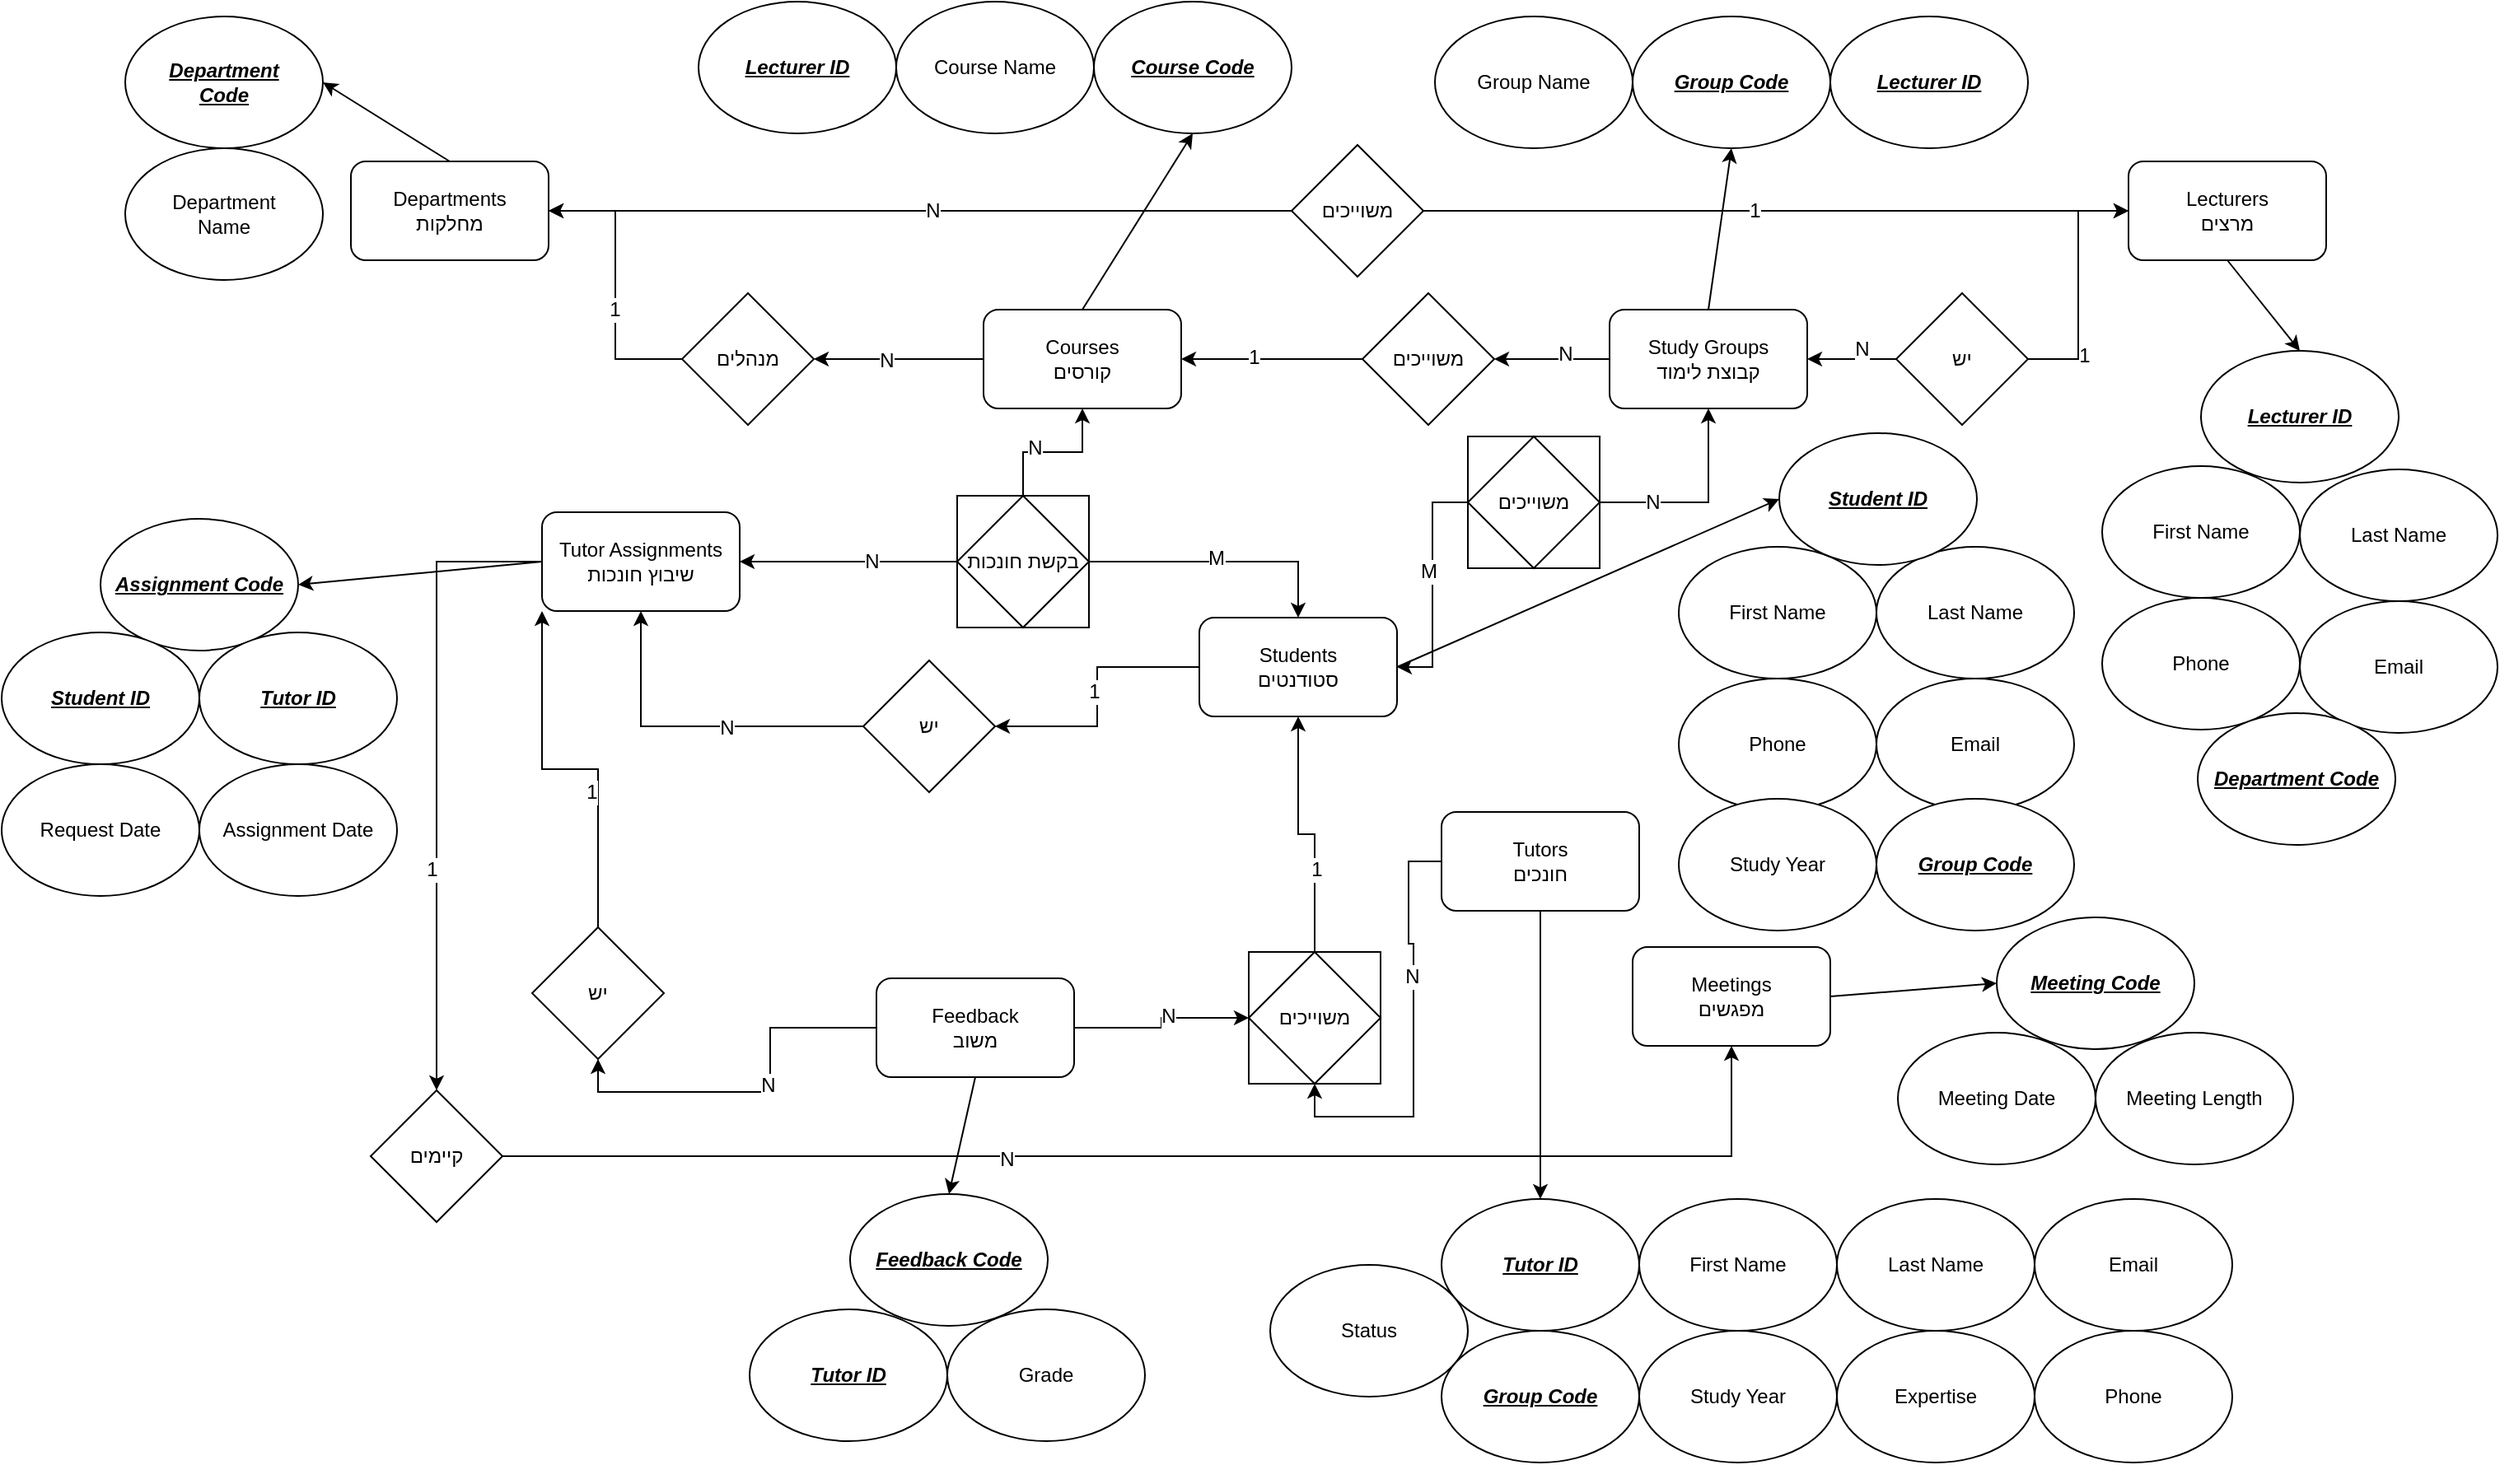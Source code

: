<mxfile version="26.1.0">
  <diagram name="Page-1" id="a6IujXmoOiZBht0mcpY3">
    <mxGraphModel dx="2769" dy="1311" grid="0" gridSize="10" guides="1" tooltips="1" connect="1" arrows="1" fold="1" page="0" pageScale="1" pageWidth="850" pageHeight="1100" math="0" shadow="0">
      <root>
        <mxCell id="0" />
        <mxCell id="1" parent="0" />
        <mxCell id="ubXc9tMK6j_qV6-4L45z-3" value="" style="whiteSpace=wrap;html=1;aspect=fixed;" parent="1" vertex="1">
          <mxGeometry x="284" y="154" width="80" height="80" as="geometry" />
        </mxCell>
        <mxCell id="ubXc9tMK6j_qV6-4L45z-2" value="" style="whiteSpace=wrap;html=1;aspect=fixed;" parent="1" vertex="1">
          <mxGeometry x="151" y="467" width="80" height="80" as="geometry" />
        </mxCell>
        <mxCell id="ig1dpiMItsrCy7IMY_-q-1" value="" style="whiteSpace=wrap;html=1;aspect=fixed;" parent="1" vertex="1">
          <mxGeometry x="-26" y="190" width="80" height="80" as="geometry" />
        </mxCell>
        <mxCell id="xtBZVn0Qx5AYOAEGLrYp-28" style="edgeStyle=orthogonalEdgeStyle;rounded=0;orthogonalLoop=1;jettySize=auto;html=1;exitX=0;exitY=0.5;exitDx=0;exitDy=0;entryX=1;entryY=0.5;entryDx=0;entryDy=0;fontFamily=Helvetica;fontSize=12;fontColor=default;resizable=1;" parent="1" source="TeQJz9SAj0sZTVsCXEOZ-1" target="xtBZVn0Qx5AYOAEGLrYp-6" edge="1">
          <mxGeometry relative="1" as="geometry" />
        </mxCell>
        <mxCell id="xtBZVn0Qx5AYOAEGLrYp-29" value="N" style="edgeLabel;html=1;align=center;verticalAlign=middle;resizable=0;points=[];strokeColor=default;fontFamily=Helvetica;fontSize=12;fontColor=default;fillColor=default;" parent="xtBZVn0Qx5AYOAEGLrYp-28" vertex="1" connectable="0">
          <mxGeometry x="-0.22" y="-3" relative="1" as="geometry">
            <mxPoint as="offset" />
          </mxGeometry>
        </mxCell>
        <mxCell id="TeQJz9SAj0sZTVsCXEOZ-1" value="Study Groups&lt;div&gt;קבוצת לימוד&lt;/div&gt;" style="rounded=1;whiteSpace=wrap;html=1;" parent="1" vertex="1">
          <mxGeometry x="370" y="77" width="120" height="60" as="geometry" />
        </mxCell>
        <mxCell id="xtBZVn0Qx5AYOAEGLrYp-32" style="edgeStyle=orthogonalEdgeStyle;rounded=0;orthogonalLoop=1;jettySize=auto;html=1;entryX=1;entryY=0.5;entryDx=0;entryDy=0;fontFamily=Helvetica;fontSize=12;fontColor=default;resizable=1;" parent="1" source="xtBZVn0Qx5AYOAEGLrYp-1" target="xtBZVn0Qx5AYOAEGLrYp-7" edge="1">
          <mxGeometry relative="1" as="geometry" />
        </mxCell>
        <mxCell id="xtBZVn0Qx5AYOAEGLrYp-33" value="N" style="edgeLabel;html=1;align=center;verticalAlign=middle;resizable=0;points=[];strokeColor=default;fontFamily=Helvetica;fontSize=12;fontColor=default;fillColor=default;" parent="xtBZVn0Qx5AYOAEGLrYp-32" vertex="1" connectable="0">
          <mxGeometry x="0.171" y="1" relative="1" as="geometry">
            <mxPoint x="1" as="offset" />
          </mxGeometry>
        </mxCell>
        <mxCell id="xtBZVn0Qx5AYOAEGLrYp-1" value="Courses&lt;div&gt;קורסים&lt;/div&gt;" style="rounded=1;whiteSpace=wrap;html=1;" parent="1" vertex="1">
          <mxGeometry x="-10" y="77" width="120" height="60" as="geometry" />
        </mxCell>
        <mxCell id="xtBZVn0Qx5AYOAEGLrYp-2" value="&lt;div&gt;Departments&lt;/div&gt;&lt;div&gt;מחלקות&lt;/div&gt;" style="rounded=1;whiteSpace=wrap;html=1;" parent="1" vertex="1">
          <mxGeometry x="-394" y="-13" width="120" height="60" as="geometry" />
        </mxCell>
        <mxCell id="xtBZVn0Qx5AYOAEGLrYp-3" value="Lecturers&lt;div&gt;מרצים&lt;/div&gt;" style="rounded=1;whiteSpace=wrap;html=1;" parent="1" vertex="1">
          <mxGeometry x="685" y="-13" width="120" height="60" as="geometry" />
        </mxCell>
        <mxCell id="xtBZVn0Qx5AYOAEGLrYp-19" style="edgeStyle=orthogonalEdgeStyle;rounded=0;orthogonalLoop=1;jettySize=auto;html=1;entryX=1;entryY=0.5;entryDx=0;entryDy=0;fontFamily=Helvetica;fontSize=12;fontColor=default;resizable=1;" parent="1" source="xtBZVn0Qx5AYOAEGLrYp-4" target="xtBZVn0Qx5AYOAEGLrYp-2" edge="1">
          <mxGeometry relative="1" as="geometry" />
        </mxCell>
        <mxCell id="xtBZVn0Qx5AYOAEGLrYp-20" value="N" style="edgeLabel;html=1;align=center;verticalAlign=middle;resizable=0;points=[];strokeColor=default;fontFamily=Helvetica;fontSize=12;fontColor=default;fillColor=default;" parent="xtBZVn0Qx5AYOAEGLrYp-19" vertex="1" connectable="0">
          <mxGeometry x="-0.033" relative="1" as="geometry">
            <mxPoint as="offset" />
          </mxGeometry>
        </mxCell>
        <mxCell id="xtBZVn0Qx5AYOAEGLrYp-21" style="edgeStyle=orthogonalEdgeStyle;rounded=0;orthogonalLoop=1;jettySize=auto;html=1;entryX=0;entryY=0.5;entryDx=0;entryDy=0;fontFamily=Helvetica;fontSize=12;fontColor=default;resizable=1;" parent="1" source="xtBZVn0Qx5AYOAEGLrYp-4" target="xtBZVn0Qx5AYOAEGLrYp-3" edge="1">
          <mxGeometry relative="1" as="geometry" />
        </mxCell>
        <mxCell id="xtBZVn0Qx5AYOAEGLrYp-22" value="1" style="edgeLabel;html=1;align=center;verticalAlign=middle;resizable=0;points=[];strokeColor=default;fontFamily=Helvetica;fontSize=12;fontColor=default;fillColor=default;" parent="xtBZVn0Qx5AYOAEGLrYp-21" vertex="1" connectable="0">
          <mxGeometry x="-0.062" relative="1" as="geometry">
            <mxPoint as="offset" />
          </mxGeometry>
        </mxCell>
        <mxCell id="xtBZVn0Qx5AYOAEGLrYp-4" value="משוייכים" style="rhombus;whiteSpace=wrap;html=1;movable=1;resizable=1;rotatable=1;deletable=1;editable=1;locked=0;connectable=1;" parent="1" vertex="1">
          <mxGeometry x="177" y="-23" width="80" height="80" as="geometry" />
        </mxCell>
        <mxCell id="xtBZVn0Qx5AYOAEGLrYp-30" style="edgeStyle=orthogonalEdgeStyle;rounded=0;orthogonalLoop=1;jettySize=auto;html=1;entryX=1;entryY=0.5;entryDx=0;entryDy=0;fontFamily=Helvetica;fontSize=12;fontColor=default;resizable=1;" parent="1" source="xtBZVn0Qx5AYOAEGLrYp-6" target="xtBZVn0Qx5AYOAEGLrYp-1" edge="1">
          <mxGeometry relative="1" as="geometry" />
        </mxCell>
        <mxCell id="xtBZVn0Qx5AYOAEGLrYp-31" value="1" style="edgeLabel;html=1;align=center;verticalAlign=middle;resizable=0;points=[];strokeColor=default;fontFamily=Helvetica;fontSize=12;fontColor=default;fillColor=default;" parent="xtBZVn0Qx5AYOAEGLrYp-30" vertex="1" connectable="0">
          <mxGeometry x="0.203" y="-1" relative="1" as="geometry">
            <mxPoint as="offset" />
          </mxGeometry>
        </mxCell>
        <mxCell id="xtBZVn0Qx5AYOAEGLrYp-6" value="משוייכים" style="rhombus;whiteSpace=wrap;html=1;strokeColor=default;align=center;verticalAlign=middle;fontFamily=Helvetica;fontSize=12;fontColor=default;resizable=1;fillColor=default;" parent="1" vertex="1">
          <mxGeometry x="220" y="67" width="80" height="80" as="geometry" />
        </mxCell>
        <mxCell id="xtBZVn0Qx5AYOAEGLrYp-34" style="edgeStyle=orthogonalEdgeStyle;rounded=0;orthogonalLoop=1;jettySize=auto;html=1;entryX=1;entryY=0.5;entryDx=0;entryDy=0;fontFamily=Helvetica;fontSize=12;fontColor=default;resizable=1;" parent="1" source="xtBZVn0Qx5AYOAEGLrYp-7" target="xtBZVn0Qx5AYOAEGLrYp-2" edge="1">
          <mxGeometry relative="1" as="geometry" />
        </mxCell>
        <mxCell id="xtBZVn0Qx5AYOAEGLrYp-35" value="1" style="edgeLabel;html=1;align=center;verticalAlign=middle;resizable=0;points=[];strokeColor=default;fontFamily=Helvetica;fontSize=12;fontColor=default;fillColor=default;" parent="xtBZVn0Qx5AYOAEGLrYp-34" vertex="1" connectable="0">
          <mxGeometry x="-0.176" y="2" relative="1" as="geometry">
            <mxPoint x="1" as="offset" />
          </mxGeometry>
        </mxCell>
        <mxCell id="xtBZVn0Qx5AYOAEGLrYp-7" value="מנהלים" style="rhombus;whiteSpace=wrap;html=1;strokeColor=default;align=center;verticalAlign=middle;fontFamily=Helvetica;fontSize=12;fontColor=default;resizable=1;fillColor=default;" parent="1" vertex="1">
          <mxGeometry x="-193" y="67" width="80" height="80" as="geometry" />
        </mxCell>
        <mxCell id="xtBZVn0Qx5AYOAEGLrYp-24" style="edgeStyle=orthogonalEdgeStyle;rounded=0;orthogonalLoop=1;jettySize=auto;html=1;entryX=0;entryY=0.5;entryDx=0;entryDy=0;fontFamily=Helvetica;fontSize=12;fontColor=default;resizable=1;" parent="1" source="xtBZVn0Qx5AYOAEGLrYp-8" target="xtBZVn0Qx5AYOAEGLrYp-3" edge="1">
          <mxGeometry relative="1" as="geometry" />
        </mxCell>
        <mxCell id="xtBZVn0Qx5AYOAEGLrYp-25" value="1" style="edgeLabel;html=1;align=center;verticalAlign=middle;resizable=0;points=[];strokeColor=default;fontFamily=Helvetica;fontSize=12;fontColor=default;fillColor=default;" parent="xtBZVn0Qx5AYOAEGLrYp-24" vertex="1" connectable="0">
          <mxGeometry x="-0.559" y="-2" relative="1" as="geometry">
            <mxPoint x="1" y="1" as="offset" />
          </mxGeometry>
        </mxCell>
        <mxCell id="xtBZVn0Qx5AYOAEGLrYp-26" style="edgeStyle=orthogonalEdgeStyle;rounded=0;orthogonalLoop=1;jettySize=auto;html=1;entryX=1;entryY=0.5;entryDx=0;entryDy=0;fontFamily=Helvetica;fontSize=12;fontColor=default;resizable=1;" parent="1" source="xtBZVn0Qx5AYOAEGLrYp-8" target="TeQJz9SAj0sZTVsCXEOZ-1" edge="1">
          <mxGeometry relative="1" as="geometry" />
        </mxCell>
        <mxCell id="xtBZVn0Qx5AYOAEGLrYp-27" value="N" style="edgeLabel;html=1;align=center;verticalAlign=middle;resizable=0;points=[];strokeColor=default;fontFamily=Helvetica;fontSize=12;fontColor=default;fillColor=default;" parent="xtBZVn0Qx5AYOAEGLrYp-26" vertex="1" connectable="0">
          <mxGeometry x="-0.187" y="-4" relative="1" as="geometry">
            <mxPoint x="1" y="-2" as="offset" />
          </mxGeometry>
        </mxCell>
        <mxCell id="xtBZVn0Qx5AYOAEGLrYp-8" value="יש" style="rhombus;whiteSpace=wrap;html=1;strokeColor=default;align=center;verticalAlign=middle;fontFamily=Helvetica;fontSize=12;fontColor=default;resizable=1;fillColor=default;" parent="1" vertex="1">
          <mxGeometry x="544" y="67" width="80" height="80" as="geometry" />
        </mxCell>
        <mxCell id="xtBZVn0Qx5AYOAEGLrYp-42" style="edgeStyle=orthogonalEdgeStyle;rounded=0;orthogonalLoop=1;jettySize=auto;html=1;entryX=0.5;entryY=1;entryDx=0;entryDy=0;fontFamily=Helvetica;fontSize=12;fontColor=default;resizable=1;" parent="1" source="xtBZVn0Qx5AYOAEGLrYp-9" target="TeQJz9SAj0sZTVsCXEOZ-1" edge="1">
          <mxGeometry relative="1" as="geometry" />
        </mxCell>
        <mxCell id="xtBZVn0Qx5AYOAEGLrYp-43" value="N" style="edgeLabel;html=1;align=center;verticalAlign=middle;resizable=0;points=[];strokeColor=default;fontFamily=Helvetica;fontSize=12;fontColor=default;fillColor=default;" parent="xtBZVn0Qx5AYOAEGLrYp-42" vertex="1" connectable="0">
          <mxGeometry x="-0.48" relative="1" as="geometry">
            <mxPoint as="offset" />
          </mxGeometry>
        </mxCell>
        <mxCell id="xtBZVn0Qx5AYOAEGLrYp-46" style="edgeStyle=orthogonalEdgeStyle;rounded=0;orthogonalLoop=1;jettySize=auto;html=1;entryX=1;entryY=0.5;entryDx=0;entryDy=0;fontFamily=Helvetica;fontSize=12;fontColor=default;resizable=1;" parent="1" source="xtBZVn0Qx5AYOAEGLrYp-9" target="xtBZVn0Qx5AYOAEGLrYp-13" edge="1">
          <mxGeometry relative="1" as="geometry" />
        </mxCell>
        <mxCell id="xtBZVn0Qx5AYOAEGLrYp-47" value="M" style="edgeLabel;html=1;align=center;verticalAlign=middle;resizable=0;points=[];strokeColor=default;fontFamily=Helvetica;fontSize=12;fontColor=default;fillColor=default;" parent="xtBZVn0Qx5AYOAEGLrYp-46" vertex="1" connectable="0">
          <mxGeometry x="-0.119" y="-3" relative="1" as="geometry">
            <mxPoint as="offset" />
          </mxGeometry>
        </mxCell>
        <mxCell id="xtBZVn0Qx5AYOAEGLrYp-9" value="משוייכים" style="rhombus;whiteSpace=wrap;html=1;strokeColor=default;align=center;verticalAlign=middle;fontFamily=Helvetica;fontSize=12;fontColor=default;resizable=1;fillColor=default;" parent="1" vertex="1">
          <mxGeometry x="284" y="154" width="80" height="80" as="geometry" />
        </mxCell>
        <mxCell id="xtBZVn0Qx5AYOAEGLrYp-36" style="edgeStyle=orthogonalEdgeStyle;rounded=0;orthogonalLoop=1;jettySize=auto;html=1;fontFamily=Helvetica;fontSize=12;fontColor=default;resizable=1;" parent="1" source="xtBZVn0Qx5AYOAEGLrYp-10" target="xtBZVn0Qx5AYOAEGLrYp-1" edge="1">
          <mxGeometry relative="1" as="geometry" />
        </mxCell>
        <mxCell id="xtBZVn0Qx5AYOAEGLrYp-37" value="N" style="edgeLabel;html=1;align=center;verticalAlign=middle;resizable=0;points=[];strokeColor=default;fontFamily=Helvetica;fontSize=12;fontColor=default;fillColor=default;" parent="xtBZVn0Qx5AYOAEGLrYp-36" vertex="1" connectable="0">
          <mxGeometry x="-0.245" y="3" relative="1" as="geometry">
            <mxPoint as="offset" />
          </mxGeometry>
        </mxCell>
        <mxCell id="xtBZVn0Qx5AYOAEGLrYp-38" style="edgeStyle=orthogonalEdgeStyle;rounded=0;orthogonalLoop=1;jettySize=auto;html=1;entryX=1;entryY=0.5;entryDx=0;entryDy=0;fontFamily=Helvetica;fontSize=12;fontColor=default;resizable=1;" parent="1" source="xtBZVn0Qx5AYOAEGLrYp-10" target="xtBZVn0Qx5AYOAEGLrYp-11" edge="1">
          <mxGeometry relative="1" as="geometry" />
        </mxCell>
        <mxCell id="xtBZVn0Qx5AYOAEGLrYp-39" value="N" style="edgeLabel;html=1;align=center;verticalAlign=middle;resizable=0;points=[];strokeColor=default;fontFamily=Helvetica;fontSize=12;fontColor=default;fillColor=default;" parent="xtBZVn0Qx5AYOAEGLrYp-38" vertex="1" connectable="0">
          <mxGeometry x="-0.207" relative="1" as="geometry">
            <mxPoint as="offset" />
          </mxGeometry>
        </mxCell>
        <mxCell id="xtBZVn0Qx5AYOAEGLrYp-40" style="edgeStyle=orthogonalEdgeStyle;rounded=0;orthogonalLoop=1;jettySize=auto;html=1;entryX=0.5;entryY=0;entryDx=0;entryDy=0;fontFamily=Helvetica;fontSize=12;fontColor=default;resizable=1;" parent="1" source="xtBZVn0Qx5AYOAEGLrYp-10" target="xtBZVn0Qx5AYOAEGLrYp-13" edge="1">
          <mxGeometry relative="1" as="geometry" />
        </mxCell>
        <mxCell id="xtBZVn0Qx5AYOAEGLrYp-41" value="M" style="edgeLabel;html=1;align=center;verticalAlign=middle;resizable=0;points=[];strokeColor=default;fontFamily=Helvetica;fontSize=12;fontColor=default;fillColor=default;" parent="xtBZVn0Qx5AYOAEGLrYp-40" vertex="1" connectable="0">
          <mxGeometry x="-0.046" y="2" relative="1" as="geometry">
            <mxPoint as="offset" />
          </mxGeometry>
        </mxCell>
        <mxCell id="xtBZVn0Qx5AYOAEGLrYp-64" style="edgeStyle=orthogonalEdgeStyle;rounded=0;orthogonalLoop=1;jettySize=auto;html=1;fontFamily=Helvetica;fontSize=12;fontColor=default;resizable=1;entryX=0.5;entryY=0;entryDx=0;entryDy=0;" parent="1" source="xtBZVn0Qx5AYOAEGLrYp-11" target="xtBZVn0Qx5AYOAEGLrYp-67" edge="1">
          <mxGeometry relative="1" as="geometry">
            <mxPoint x="-373" y="763" as="targetPoint" />
          </mxGeometry>
        </mxCell>
        <mxCell id="xtBZVn0Qx5AYOAEGLrYp-68" value="1" style="edgeLabel;html=1;align=center;verticalAlign=middle;resizable=0;points=[];strokeColor=default;fontFamily=Helvetica;fontSize=12;fontColor=default;fillColor=default;" parent="xtBZVn0Qx5AYOAEGLrYp-64" vertex="1" connectable="0">
          <mxGeometry x="0.304" y="-3" relative="1" as="geometry">
            <mxPoint as="offset" />
          </mxGeometry>
        </mxCell>
        <mxCell id="xtBZVn0Qx5AYOAEGLrYp-10" value="&lt;div&gt;בקשת חונכות&lt;/div&gt;" style="rhombus;whiteSpace=wrap;html=1;strokeColor=default;align=center;verticalAlign=middle;fontFamily=Helvetica;fontSize=12;fontColor=default;resizable=1;fillColor=default;" parent="1" vertex="1">
          <mxGeometry x="-26" y="190" width="80" height="80" as="geometry" />
        </mxCell>
        <mxCell id="xtBZVn0Qx5AYOAEGLrYp-11" value="Tutor Assignments&lt;div&gt;שיבוץ חונכות&lt;/div&gt;" style="rounded=1;whiteSpace=wrap;html=1;strokeColor=default;align=center;verticalAlign=middle;fontFamily=Helvetica;fontSize=12;fontColor=default;resizable=1;fillColor=default;" parent="1" vertex="1">
          <mxGeometry x="-278" y="200" width="120" height="60" as="geometry" />
        </mxCell>
        <mxCell id="xtBZVn0Qx5AYOAEGLrYp-50" style="edgeStyle=orthogonalEdgeStyle;rounded=0;orthogonalLoop=1;jettySize=auto;html=1;fontFamily=Helvetica;fontSize=12;fontColor=default;resizable=1;" parent="1" source="xtBZVn0Qx5AYOAEGLrYp-12" target="xtBZVn0Qx5AYOAEGLrYp-11" edge="1">
          <mxGeometry relative="1" as="geometry" />
        </mxCell>
        <mxCell id="xtBZVn0Qx5AYOAEGLrYp-51" value="N" style="edgeLabel;html=1;align=center;verticalAlign=middle;resizable=0;points=[];strokeColor=default;fontFamily=Helvetica;fontSize=12;fontColor=default;fillColor=default;" parent="xtBZVn0Qx5AYOAEGLrYp-50" vertex="1" connectable="0">
          <mxGeometry x="-0.185" y="1" relative="1" as="geometry">
            <mxPoint as="offset" />
          </mxGeometry>
        </mxCell>
        <mxCell id="xtBZVn0Qx5AYOAEGLrYp-12" value="יש" style="rhombus;whiteSpace=wrap;html=1;strokeColor=default;align=center;verticalAlign=middle;fontFamily=Helvetica;fontSize=12;fontColor=default;resizable=1;fillColor=default;" parent="1" vertex="1">
          <mxGeometry x="-83" y="290" width="80" height="80" as="geometry" />
        </mxCell>
        <mxCell id="xtBZVn0Qx5AYOAEGLrYp-48" style="edgeStyle=orthogonalEdgeStyle;rounded=0;orthogonalLoop=1;jettySize=auto;html=1;entryX=1;entryY=0.5;entryDx=0;entryDy=0;fontFamily=Helvetica;fontSize=12;fontColor=default;resizable=1;" parent="1" source="xtBZVn0Qx5AYOAEGLrYp-13" target="xtBZVn0Qx5AYOAEGLrYp-12" edge="1">
          <mxGeometry relative="1" as="geometry" />
        </mxCell>
        <mxCell id="xtBZVn0Qx5AYOAEGLrYp-49" value="1" style="edgeLabel;html=1;align=center;verticalAlign=middle;resizable=0;points=[];strokeColor=default;fontFamily=Helvetica;fontSize=12;fontColor=default;fillColor=default;" parent="xtBZVn0Qx5AYOAEGLrYp-48" vertex="1" connectable="0">
          <mxGeometry x="-0.041" y="-2" relative="1" as="geometry">
            <mxPoint as="offset" />
          </mxGeometry>
        </mxCell>
        <mxCell id="xtBZVn0Qx5AYOAEGLrYp-13" value="Students &lt;br&gt;&lt;div&gt;סטודנטים&lt;/div&gt;" style="rounded=1;whiteSpace=wrap;html=1;strokeColor=default;align=center;verticalAlign=middle;fontFamily=Helvetica;fontSize=12;fontColor=default;resizable=1;fillColor=default;" parent="1" vertex="1">
          <mxGeometry x="121" y="264" width="120" height="60" as="geometry" />
        </mxCell>
        <mxCell id="xtBZVn0Qx5AYOAEGLrYp-14" value="Meetings&lt;div&gt;מפגשים&lt;/div&gt;" style="rounded=1;whiteSpace=wrap;html=1;strokeColor=default;align=center;verticalAlign=middle;fontFamily=Helvetica;fontSize=12;fontColor=default;resizable=1;fillColor=default;" parent="1" vertex="1">
          <mxGeometry x="384" y="464" width="120" height="60" as="geometry" />
        </mxCell>
        <mxCell id="xtBZVn0Qx5AYOAEGLrYp-58" style="edgeStyle=orthogonalEdgeStyle;rounded=0;orthogonalLoop=1;jettySize=auto;html=1;entryX=0.5;entryY=1;entryDx=0;entryDy=0;fontFamily=Helvetica;fontSize=12;fontColor=default;resizable=1;" parent="1" source="xtBZVn0Qx5AYOAEGLrYp-15" target="xtBZVn0Qx5AYOAEGLrYp-13" edge="1">
          <mxGeometry relative="1" as="geometry" />
        </mxCell>
        <mxCell id="xtBZVn0Qx5AYOAEGLrYp-59" value="1" style="edgeLabel;html=1;align=center;verticalAlign=middle;resizable=0;points=[];strokeColor=default;fontFamily=Helvetica;fontSize=12;fontColor=default;fillColor=default;" parent="xtBZVn0Qx5AYOAEGLrYp-58" vertex="1" connectable="0">
          <mxGeometry x="-0.339" y="-1" relative="1" as="geometry">
            <mxPoint as="offset" />
          </mxGeometry>
        </mxCell>
        <mxCell id="xtBZVn0Qx5AYOAEGLrYp-15" value="משוייכים" style="rhombus;whiteSpace=wrap;html=1;strokeColor=default;align=center;verticalAlign=middle;fontFamily=Helvetica;fontSize=12;fontColor=default;resizable=1;fillColor=default;" parent="1" vertex="1">
          <mxGeometry x="151" y="467" width="80" height="80" as="geometry" />
        </mxCell>
        <mxCell id="xtBZVn0Qx5AYOAEGLrYp-60" style="edgeStyle=orthogonalEdgeStyle;rounded=0;orthogonalLoop=1;jettySize=auto;html=1;entryX=0.5;entryY=1;entryDx=0;entryDy=0;fontFamily=Helvetica;fontSize=12;fontColor=default;resizable=1;" parent="1" source="xtBZVn0Qx5AYOAEGLrYp-16" target="xtBZVn0Qx5AYOAEGLrYp-15" edge="1">
          <mxGeometry relative="1" as="geometry" />
        </mxCell>
        <mxCell id="xtBZVn0Qx5AYOAEGLrYp-61" value="N" style="edgeLabel;html=1;align=center;verticalAlign=middle;resizable=0;points=[];strokeColor=default;fontFamily=Helvetica;fontSize=12;fontColor=default;fillColor=default;" parent="xtBZVn0Qx5AYOAEGLrYp-60" vertex="1" connectable="0">
          <mxGeometry x="-0.279" y="-2" relative="1" as="geometry">
            <mxPoint x="1" as="offset" />
          </mxGeometry>
        </mxCell>
        <mxCell id="xtBZVn0Qx5AYOAEGLrYp-16" value="&lt;div&gt;Tutors&lt;/div&gt;&lt;div&gt;חונכים&lt;/div&gt;" style="rounded=1;whiteSpace=wrap;html=1;strokeColor=default;align=center;verticalAlign=middle;fontFamily=Helvetica;fontSize=12;fontColor=default;resizable=1;fillColor=default;" parent="1" vertex="1">
          <mxGeometry x="268" y="382" width="120" height="60" as="geometry" />
        </mxCell>
        <mxCell id="xtBZVn0Qx5AYOAEGLrYp-54" style="edgeStyle=orthogonalEdgeStyle;rounded=0;orthogonalLoop=1;jettySize=auto;html=1;entryX=0.5;entryY=1;entryDx=0;entryDy=0;fontFamily=Helvetica;fontSize=12;fontColor=default;resizable=1;" parent="1" source="xtBZVn0Qx5AYOAEGLrYp-17" target="xtBZVn0Qx5AYOAEGLrYp-18" edge="1">
          <mxGeometry relative="1" as="geometry" />
        </mxCell>
        <mxCell id="xtBZVn0Qx5AYOAEGLrYp-55" value="N" style="edgeLabel;html=1;align=center;verticalAlign=middle;resizable=0;points=[];strokeColor=default;fontFamily=Helvetica;fontSize=12;fontColor=default;fillColor=default;" parent="xtBZVn0Qx5AYOAEGLrYp-54" vertex="1" connectable="0">
          <mxGeometry x="-0.133" y="-2" relative="1" as="geometry">
            <mxPoint as="offset" />
          </mxGeometry>
        </mxCell>
        <mxCell id="xtBZVn0Qx5AYOAEGLrYp-56" style="edgeStyle=orthogonalEdgeStyle;rounded=0;orthogonalLoop=1;jettySize=auto;html=1;entryX=0;entryY=0.5;entryDx=0;entryDy=0;fontFamily=Helvetica;fontSize=12;fontColor=default;resizable=1;" parent="1" source="xtBZVn0Qx5AYOAEGLrYp-17" target="xtBZVn0Qx5AYOAEGLrYp-15" edge="1">
          <mxGeometry relative="1" as="geometry" />
        </mxCell>
        <mxCell id="xtBZVn0Qx5AYOAEGLrYp-57" value="N" style="edgeLabel;html=1;align=center;verticalAlign=middle;resizable=0;points=[];strokeColor=default;fontFamily=Helvetica;fontSize=12;fontColor=default;fillColor=default;" parent="xtBZVn0Qx5AYOAEGLrYp-56" vertex="1" connectable="0">
          <mxGeometry x="0.129" y="1" relative="1" as="geometry">
            <mxPoint as="offset" />
          </mxGeometry>
        </mxCell>
        <mxCell id="xtBZVn0Qx5AYOAEGLrYp-17" value="Feedback&lt;div&gt;משוב&lt;/div&gt;" style="rounded=1;whiteSpace=wrap;html=1;strokeColor=default;align=center;verticalAlign=middle;fontFamily=Helvetica;fontSize=12;fontColor=default;resizable=1;fillColor=default;" parent="1" vertex="1">
          <mxGeometry x="-75" y="483" width="120" height="60" as="geometry" />
        </mxCell>
        <mxCell id="xtBZVn0Qx5AYOAEGLrYp-52" style="edgeStyle=orthogonalEdgeStyle;rounded=0;orthogonalLoop=1;jettySize=auto;html=1;entryX=0;entryY=1;entryDx=0;entryDy=0;fontFamily=Helvetica;fontSize=12;fontColor=default;resizable=1;" parent="1" source="xtBZVn0Qx5AYOAEGLrYp-18" target="xtBZVn0Qx5AYOAEGLrYp-11" edge="1">
          <mxGeometry relative="1" as="geometry" />
        </mxCell>
        <mxCell id="xtBZVn0Qx5AYOAEGLrYp-53" value="1" style="edgeLabel;html=1;align=center;verticalAlign=middle;resizable=0;points=[];strokeColor=default;fontFamily=Helvetica;fontSize=12;fontColor=default;fillColor=default;" parent="xtBZVn0Qx5AYOAEGLrYp-52" vertex="1" connectable="0">
          <mxGeometry x="-0.27" y="4" relative="1" as="geometry">
            <mxPoint as="offset" />
          </mxGeometry>
        </mxCell>
        <mxCell id="xtBZVn0Qx5AYOAEGLrYp-18" value="יש" style="rhombus;whiteSpace=wrap;html=1;strokeColor=default;align=center;verticalAlign=middle;fontFamily=Helvetica;fontSize=12;fontColor=default;resizable=1;fillColor=default;" parent="1" vertex="1">
          <mxGeometry x="-284" y="452" width="80" height="80" as="geometry" />
        </mxCell>
        <mxCell id="xtBZVn0Qx5AYOAEGLrYp-70" style="edgeStyle=orthogonalEdgeStyle;rounded=0;orthogonalLoop=1;jettySize=auto;html=1;entryX=0.5;entryY=1;entryDx=0;entryDy=0;fontFamily=Helvetica;fontSize=12;fontColor=default;resizable=1;" parent="1" source="xtBZVn0Qx5AYOAEGLrYp-67" target="xtBZVn0Qx5AYOAEGLrYp-14" edge="1">
          <mxGeometry relative="1" as="geometry" />
        </mxCell>
        <mxCell id="xtBZVn0Qx5AYOAEGLrYp-71" value="N" style="edgeLabel;html=1;align=center;verticalAlign=middle;resizable=0;points=[];strokeColor=default;fontFamily=Helvetica;fontSize=12;fontColor=default;fillColor=default;" parent="xtBZVn0Qx5AYOAEGLrYp-70" vertex="1" connectable="0">
          <mxGeometry x="-0.248" y="-2" relative="1" as="geometry">
            <mxPoint as="offset" />
          </mxGeometry>
        </mxCell>
        <mxCell id="xtBZVn0Qx5AYOAEGLrYp-67" value="קיימים" style="rhombus;whiteSpace=wrap;html=1;strokeColor=default;align=center;verticalAlign=middle;fontFamily=Helvetica;fontSize=12;fontColor=default;resizable=1;fillColor=default;" parent="1" vertex="1">
          <mxGeometry x="-382" y="551" width="80" height="80" as="geometry" />
        </mxCell>
        <mxCell id="ig1dpiMItsrCy7IMY_-q-5" value="&lt;div&gt;Department&lt;/div&gt;Name" style="ellipse;whiteSpace=wrap;html=1;" parent="1" vertex="1">
          <mxGeometry x="-531" y="-21" width="120" height="80" as="geometry" />
        </mxCell>
        <mxCell id="ig1dpiMItsrCy7IMY_-q-6" value="&lt;div&gt;&lt;i&gt;&lt;b&gt;&lt;u&gt;Department&lt;/u&gt;&lt;/b&gt;&lt;/i&gt;&lt;/div&gt;&lt;div&gt;&lt;i&gt;&lt;b&gt;&lt;u&gt;Code&lt;/u&gt;&lt;/b&gt;&lt;/i&gt;&lt;/div&gt;" style="ellipse;whiteSpace=wrap;html=1;" parent="1" vertex="1">
          <mxGeometry x="-531" y="-101" width="120" height="80" as="geometry" />
        </mxCell>
        <mxCell id="ig1dpiMItsrCy7IMY_-q-10" value="" style="endArrow=classic;html=1;rounded=0;exitX=0.5;exitY=0;exitDx=0;exitDy=0;entryX=1;entryY=0.5;entryDx=0;entryDy=0;" parent="1" source="xtBZVn0Qx5AYOAEGLrYp-2" target="ig1dpiMItsrCy7IMY_-q-6" edge="1">
          <mxGeometry width="50" height="50" relative="1" as="geometry">
            <mxPoint x="-316" y="-48" as="sourcePoint" />
            <mxPoint x="-266" y="-98" as="targetPoint" />
          </mxGeometry>
        </mxCell>
        <mxCell id="ig1dpiMItsrCy7IMY_-q-14" value="&lt;i&gt;&lt;u&gt;&lt;b&gt;Course Code&lt;/b&gt;&lt;/u&gt;&lt;/i&gt;" style="ellipse;whiteSpace=wrap;html=1;" parent="1" vertex="1">
          <mxGeometry x="57" y="-110" width="120" height="80" as="geometry" />
        </mxCell>
        <mxCell id="ig1dpiMItsrCy7IMY_-q-15" value="Course Name" style="ellipse;whiteSpace=wrap;html=1;" parent="1" vertex="1">
          <mxGeometry x="-63" y="-110" width="120" height="80" as="geometry" />
        </mxCell>
        <mxCell id="ig1dpiMItsrCy7IMY_-q-16" value="&lt;i&gt;&lt;b&gt;&lt;u&gt;Lecturer ID&lt;/u&gt;&lt;/b&gt;&lt;/i&gt;" style="ellipse;whiteSpace=wrap;html=1;" parent="1" vertex="1">
          <mxGeometry x="-183" y="-110" width="120" height="80" as="geometry" />
        </mxCell>
        <mxCell id="ig1dpiMItsrCy7IMY_-q-17" value="" style="endArrow=classic;html=1;rounded=0;entryX=0.5;entryY=1;entryDx=0;entryDy=0;exitX=0.5;exitY=0;exitDx=0;exitDy=0;" parent="1" source="xtBZVn0Qx5AYOAEGLrYp-1" target="ig1dpiMItsrCy7IMY_-q-14" edge="1">
          <mxGeometry width="50" height="50" relative="1" as="geometry">
            <mxPoint x="30" y="81" as="sourcePoint" />
            <mxPoint x="80" y="31" as="targetPoint" />
          </mxGeometry>
        </mxCell>
        <mxCell id="ig1dpiMItsrCy7IMY_-q-18" value="Group Name" style="ellipse;whiteSpace=wrap;html=1;" parent="1" vertex="1">
          <mxGeometry x="264" y="-101" width="120" height="80" as="geometry" />
        </mxCell>
        <mxCell id="ig1dpiMItsrCy7IMY_-q-19" value="&lt;i&gt;&lt;u&gt;&lt;b&gt;Group Code&lt;/b&gt;&lt;/u&gt;&lt;/i&gt;" style="ellipse;whiteSpace=wrap;html=1;" parent="1" vertex="1">
          <mxGeometry x="384" y="-101" width="120" height="80" as="geometry" />
        </mxCell>
        <mxCell id="ig1dpiMItsrCy7IMY_-q-20" value="" style="endArrow=classic;html=1;rounded=0;entryX=0.5;entryY=1;entryDx=0;entryDy=0;exitX=0.5;exitY=0;exitDx=0;exitDy=0;" parent="1" source="TeQJz9SAj0sZTVsCXEOZ-1" target="ig1dpiMItsrCy7IMY_-q-19" edge="1">
          <mxGeometry width="50" height="50" relative="1" as="geometry">
            <mxPoint x="392" y="80" as="sourcePoint" />
            <mxPoint x="442" y="30" as="targetPoint" />
          </mxGeometry>
        </mxCell>
        <mxCell id="ig1dpiMItsrCy7IMY_-q-21" value="&lt;i&gt;&lt;b&gt;&lt;u&gt;Lecturer ID&lt;/u&gt;&lt;/b&gt;&lt;/i&gt;" style="ellipse;whiteSpace=wrap;html=1;" parent="1" vertex="1">
          <mxGeometry x="729" y="102" width="120" height="80" as="geometry" />
        </mxCell>
        <mxCell id="ig1dpiMItsrCy7IMY_-q-22" value="First Name" style="ellipse;whiteSpace=wrap;html=1;" parent="1" vertex="1">
          <mxGeometry x="669" y="172" width="120" height="80" as="geometry" />
        </mxCell>
        <mxCell id="ig1dpiMItsrCy7IMY_-q-23" value="Last Name" style="ellipse;whiteSpace=wrap;html=1;" parent="1" vertex="1">
          <mxGeometry x="789" y="174" width="120" height="80" as="geometry" />
        </mxCell>
        <mxCell id="ig1dpiMItsrCy7IMY_-q-24" value="Phone" style="ellipse;whiteSpace=wrap;html=1;" parent="1" vertex="1">
          <mxGeometry x="669" y="252" width="120" height="80" as="geometry" />
        </mxCell>
        <mxCell id="ig1dpiMItsrCy7IMY_-q-25" value="Email" style="ellipse;whiteSpace=wrap;html=1;" parent="1" vertex="1">
          <mxGeometry x="789" y="254" width="120" height="80" as="geometry" />
        </mxCell>
        <mxCell id="ig1dpiMItsrCy7IMY_-q-26" value="" style="endArrow=classic;html=1;rounded=0;entryX=0.5;entryY=0;entryDx=0;entryDy=0;exitX=0.5;exitY=1;exitDx=0;exitDy=0;" parent="1" source="xtBZVn0Qx5AYOAEGLrYp-3" target="ig1dpiMItsrCy7IMY_-q-21" edge="1">
          <mxGeometry width="50" height="50" relative="1" as="geometry">
            <mxPoint x="869" y="91" as="sourcePoint" />
            <mxPoint x="919" y="41" as="targetPoint" />
          </mxGeometry>
        </mxCell>
        <mxCell id="ig1dpiMItsrCy7IMY_-q-27" value="&lt;b&gt;&lt;u&gt;&lt;i&gt;Meeting Code&lt;/i&gt;&lt;/u&gt;&lt;/b&gt;" style="ellipse;whiteSpace=wrap;html=1;" parent="1" vertex="1">
          <mxGeometry x="605" y="446" width="120" height="80" as="geometry" />
        </mxCell>
        <mxCell id="ig1dpiMItsrCy7IMY_-q-28" value="Meeting Date" style="ellipse;whiteSpace=wrap;html=1;" parent="1" vertex="1">
          <mxGeometry x="545" y="516" width="120" height="80" as="geometry" />
        </mxCell>
        <mxCell id="ig1dpiMItsrCy7IMY_-q-29" value="Meeting Length" style="ellipse;whiteSpace=wrap;html=1;" parent="1" vertex="1">
          <mxGeometry x="665" y="516" width="120" height="80" as="geometry" />
        </mxCell>
        <mxCell id="ig1dpiMItsrCy7IMY_-q-30" value="" style="endArrow=classic;html=1;rounded=0;exitX=1;exitY=0.5;exitDx=0;exitDy=0;entryX=0;entryY=0.5;entryDx=0;entryDy=0;" parent="1" source="xtBZVn0Qx5AYOAEGLrYp-14" target="ig1dpiMItsrCy7IMY_-q-27" edge="1">
          <mxGeometry width="50" height="50" relative="1" as="geometry">
            <mxPoint x="535" y="486" as="sourcePoint" />
            <mxPoint x="657" y="396" as="targetPoint" />
          </mxGeometry>
        </mxCell>
        <mxCell id="ig1dpiMItsrCy7IMY_-q-31" value="&lt;u&gt;&lt;i&gt;&lt;b&gt;Assignment Code&lt;/b&gt;&lt;/i&gt;&lt;/u&gt;" style="ellipse;whiteSpace=wrap;html=1;" parent="1" vertex="1">
          <mxGeometry x="-546" y="204" width="120" height="80" as="geometry" />
        </mxCell>
        <mxCell id="ig1dpiMItsrCy7IMY_-q-33" value="Assignment Date" style="ellipse;whiteSpace=wrap;html=1;" parent="1" vertex="1">
          <mxGeometry x="-486" y="353" width="120" height="80" as="geometry" />
        </mxCell>
        <mxCell id="ig1dpiMItsrCy7IMY_-q-34" value="Request Date" style="ellipse;whiteSpace=wrap;html=1;" parent="1" vertex="1">
          <mxGeometry x="-606" y="353" width="120" height="80" as="geometry" />
        </mxCell>
        <mxCell id="ig1dpiMItsrCy7IMY_-q-35" value="" style="endArrow=classic;html=1;rounded=0;entryX=1;entryY=0.5;entryDx=0;entryDy=0;exitX=0;exitY=0.5;exitDx=0;exitDy=0;" parent="1" source="xtBZVn0Qx5AYOAEGLrYp-11" target="ig1dpiMItsrCy7IMY_-q-31" edge="1">
          <mxGeometry width="50" height="50" relative="1" as="geometry">
            <mxPoint x="-385" y="192" as="sourcePoint" />
            <mxPoint x="-335" y="142" as="targetPoint" />
          </mxGeometry>
        </mxCell>
        <mxCell id="ig1dpiMItsrCy7IMY_-q-36" value="&lt;u&gt;&lt;i&gt;&lt;b&gt;Tutor ID&lt;/b&gt;&lt;/i&gt;&lt;/u&gt;" style="ellipse;whiteSpace=wrap;html=1;" parent="1" vertex="1">
          <mxGeometry x="-152" y="684" width="120" height="80" as="geometry" />
        </mxCell>
        <mxCell id="ig1dpiMItsrCy7IMY_-q-37" value="&lt;p&gt;Grade&lt;/p&gt;" style="ellipse;whiteSpace=wrap;html=1;" parent="1" vertex="1">
          <mxGeometry x="-32" y="684" width="120" height="80" as="geometry" />
        </mxCell>
        <mxCell id="ig1dpiMItsrCy7IMY_-q-38" value="&lt;u&gt;&lt;i&gt;&lt;b&gt;Feedback Code&lt;/b&gt;&lt;/i&gt;&lt;/u&gt;" style="ellipse;whiteSpace=wrap;html=1;" parent="1" vertex="1">
          <mxGeometry x="-91" y="614" width="120" height="80" as="geometry" />
        </mxCell>
        <mxCell id="ig1dpiMItsrCy7IMY_-q-39" value="" style="endArrow=classic;html=1;rounded=0;exitX=0.5;exitY=1;exitDx=0;exitDy=0;entryX=0.5;entryY=0;entryDx=0;entryDy=0;" parent="1" source="xtBZVn0Qx5AYOAEGLrYp-17" target="ig1dpiMItsrCy7IMY_-q-38" edge="1">
          <mxGeometry width="50" height="50" relative="1" as="geometry">
            <mxPoint x="-207" y="699" as="sourcePoint" />
            <mxPoint x="-157" y="649" as="targetPoint" />
          </mxGeometry>
        </mxCell>
        <mxCell id="Xjq6dat7wAQHU2Z8J4Z8-4" value="Last Name" style="ellipse;whiteSpace=wrap;html=1;" parent="1" vertex="1">
          <mxGeometry x="532" y="221" width="120" height="80" as="geometry" />
        </mxCell>
        <mxCell id="Xjq6dat7wAQHU2Z8J4Z8-5" value="First Name" style="ellipse;whiteSpace=wrap;html=1;" parent="1" vertex="1">
          <mxGeometry x="412" y="221" width="120" height="80" as="geometry" />
        </mxCell>
        <mxCell id="Xjq6dat7wAQHU2Z8J4Z8-6" value="Email" style="ellipse;whiteSpace=wrap;html=1;" parent="1" vertex="1">
          <mxGeometry x="532" y="301" width="120" height="80" as="geometry" />
        </mxCell>
        <mxCell id="Xjq6dat7wAQHU2Z8J4Z8-7" value="Phone" style="ellipse;whiteSpace=wrap;html=1;" parent="1" vertex="1">
          <mxGeometry x="412" y="301" width="120" height="80" as="geometry" />
        </mxCell>
        <mxCell id="Xjq6dat7wAQHU2Z8J4Z8-8" value="&lt;u&gt;&lt;i&gt;&lt;b&gt;Student ID&lt;/b&gt;&lt;/i&gt;&lt;/u&gt;" style="ellipse;whiteSpace=wrap;html=1;" parent="1" vertex="1">
          <mxGeometry x="473" y="152" width="120" height="80" as="geometry" />
        </mxCell>
        <mxCell id="Xjq6dat7wAQHU2Z8J4Z8-9" value="&lt;p&gt;Study Year&lt;/p&gt;" style="ellipse;whiteSpace=wrap;html=1;" parent="1" vertex="1">
          <mxGeometry x="412" y="374" width="120" height="80" as="geometry" />
        </mxCell>
        <mxCell id="Xjq6dat7wAQHU2Z8J4Z8-10" value="" style="endArrow=classic;html=1;rounded=0;entryX=0;entryY=0.5;entryDx=0;entryDy=0;exitX=1;exitY=0.5;exitDx=0;exitDy=0;" parent="1" source="xtBZVn0Qx5AYOAEGLrYp-13" target="Xjq6dat7wAQHU2Z8J4Z8-8" edge="1">
          <mxGeometry width="50" height="50" relative="1" as="geometry">
            <mxPoint x="285" y="358" as="sourcePoint" />
            <mxPoint x="335" y="308" as="targetPoint" />
          </mxGeometry>
        </mxCell>
        <mxCell id="Xjq6dat7wAQHU2Z8J4Z8-11" value="&lt;u&gt;&lt;i&gt;&lt;b&gt;Tutor ID&lt;/b&gt;&lt;/i&gt;&lt;/u&gt;" style="ellipse;whiteSpace=wrap;html=1;" parent="1" vertex="1">
          <mxGeometry x="268" y="617" width="120" height="80" as="geometry" />
        </mxCell>
        <mxCell id="Xjq6dat7wAQHU2Z8J4Z8-12" value="First Name" style="ellipse;whiteSpace=wrap;html=1;" parent="1" vertex="1">
          <mxGeometry x="388" y="617" width="120" height="80" as="geometry" />
        </mxCell>
        <mxCell id="Xjq6dat7wAQHU2Z8J4Z8-13" value="Last Name" style="ellipse;whiteSpace=wrap;html=1;" parent="1" vertex="1">
          <mxGeometry x="508" y="617" width="120" height="80" as="geometry" />
        </mxCell>
        <mxCell id="Xjq6dat7wAQHU2Z8J4Z8-14" value="Status" style="ellipse;whiteSpace=wrap;html=1;" parent="1" vertex="1">
          <mxGeometry x="164" y="657" width="120" height="80" as="geometry" />
        </mxCell>
        <mxCell id="Xjq6dat7wAQHU2Z8J4Z8-15" value="Phone" style="ellipse;whiteSpace=wrap;html=1;" parent="1" vertex="1">
          <mxGeometry x="628" y="697" width="120" height="80" as="geometry" />
        </mxCell>
        <mxCell id="Xjq6dat7wAQHU2Z8J4Z8-16" value="Email" style="ellipse;whiteSpace=wrap;html=1;" parent="1" vertex="1">
          <mxGeometry x="628" y="617" width="120" height="80" as="geometry" />
        </mxCell>
        <mxCell id="Xjq6dat7wAQHU2Z8J4Z8-17" value="&lt;p&gt;Study Year&lt;/p&gt;" style="ellipse;whiteSpace=wrap;html=1;" parent="1" vertex="1">
          <mxGeometry x="388" y="697" width="120" height="80" as="geometry" />
        </mxCell>
        <mxCell id="Xjq6dat7wAQHU2Z8J4Z8-18" value="&lt;p&gt;Expertise&lt;/p&gt;" style="ellipse;whiteSpace=wrap;html=1;" parent="1" vertex="1">
          <mxGeometry x="508" y="697" width="120" height="80" as="geometry" />
        </mxCell>
        <mxCell id="Xjq6dat7wAQHU2Z8J4Z8-19" value="" style="endArrow=classic;html=1;rounded=0;exitX=0.5;exitY=1;exitDx=0;exitDy=0;entryX=0.5;entryY=0;entryDx=0;entryDy=0;" parent="1" source="xtBZVn0Qx5AYOAEGLrYp-16" target="Xjq6dat7wAQHU2Z8J4Z8-11" edge="1">
          <mxGeometry width="50" height="50" relative="1" as="geometry">
            <mxPoint x="293" y="548" as="sourcePoint" />
            <mxPoint x="343" y="498" as="targetPoint" />
          </mxGeometry>
        </mxCell>
        <mxCell id="Xjq6dat7wAQHU2Z8J4Z8-20" value="&lt;u&gt;&lt;i&gt;&lt;b&gt;Department Code&lt;/b&gt;&lt;/i&gt;&lt;/u&gt;" style="ellipse;whiteSpace=wrap;html=1;" parent="1" vertex="1">
          <mxGeometry x="727" y="322" width="120" height="80" as="geometry" />
        </mxCell>
        <mxCell id="Xjq6dat7wAQHU2Z8J4Z8-21" value="&lt;i&gt;&lt;b&gt;&lt;u&gt;Lecturer ID&lt;/u&gt;&lt;/b&gt;&lt;/i&gt;" style="ellipse;whiteSpace=wrap;html=1;" parent="1" vertex="1">
          <mxGeometry x="504" y="-101" width="120" height="80" as="geometry" />
        </mxCell>
        <mxCell id="Xjq6dat7wAQHU2Z8J4Z8-24" value="&lt;u&gt;&lt;i&gt;&lt;b&gt;Student ID&lt;/b&gt;&lt;/i&gt;&lt;/u&gt;" style="ellipse;whiteSpace=wrap;html=1;" parent="1" vertex="1">
          <mxGeometry x="-606" y="273" width="120" height="80" as="geometry" />
        </mxCell>
        <mxCell id="Xjq6dat7wAQHU2Z8J4Z8-25" value="&lt;u&gt;&lt;i&gt;&lt;b&gt;Tutor ID&lt;/b&gt;&lt;/i&gt;&lt;/u&gt;" style="ellipse;whiteSpace=wrap;html=1;" parent="1" vertex="1">
          <mxGeometry x="-486" y="273" width="120" height="80" as="geometry" />
        </mxCell>
        <mxCell id="Xjq6dat7wAQHU2Z8J4Z8-27" value="&lt;i&gt;&lt;u&gt;&lt;b&gt;Group Code&lt;/b&gt;&lt;/u&gt;&lt;/i&gt;" style="ellipse;whiteSpace=wrap;html=1;" parent="1" vertex="1">
          <mxGeometry x="532" y="374" width="120" height="80" as="geometry" />
        </mxCell>
        <mxCell id="Xjq6dat7wAQHU2Z8J4Z8-28" value="&lt;i&gt;&lt;u&gt;&lt;b&gt;Group Code&lt;/b&gt;&lt;/u&gt;&lt;/i&gt;" style="ellipse;whiteSpace=wrap;html=1;" parent="1" vertex="1">
          <mxGeometry x="268" y="697" width="120" height="80" as="geometry" />
        </mxCell>
      </root>
    </mxGraphModel>
  </diagram>
</mxfile>
